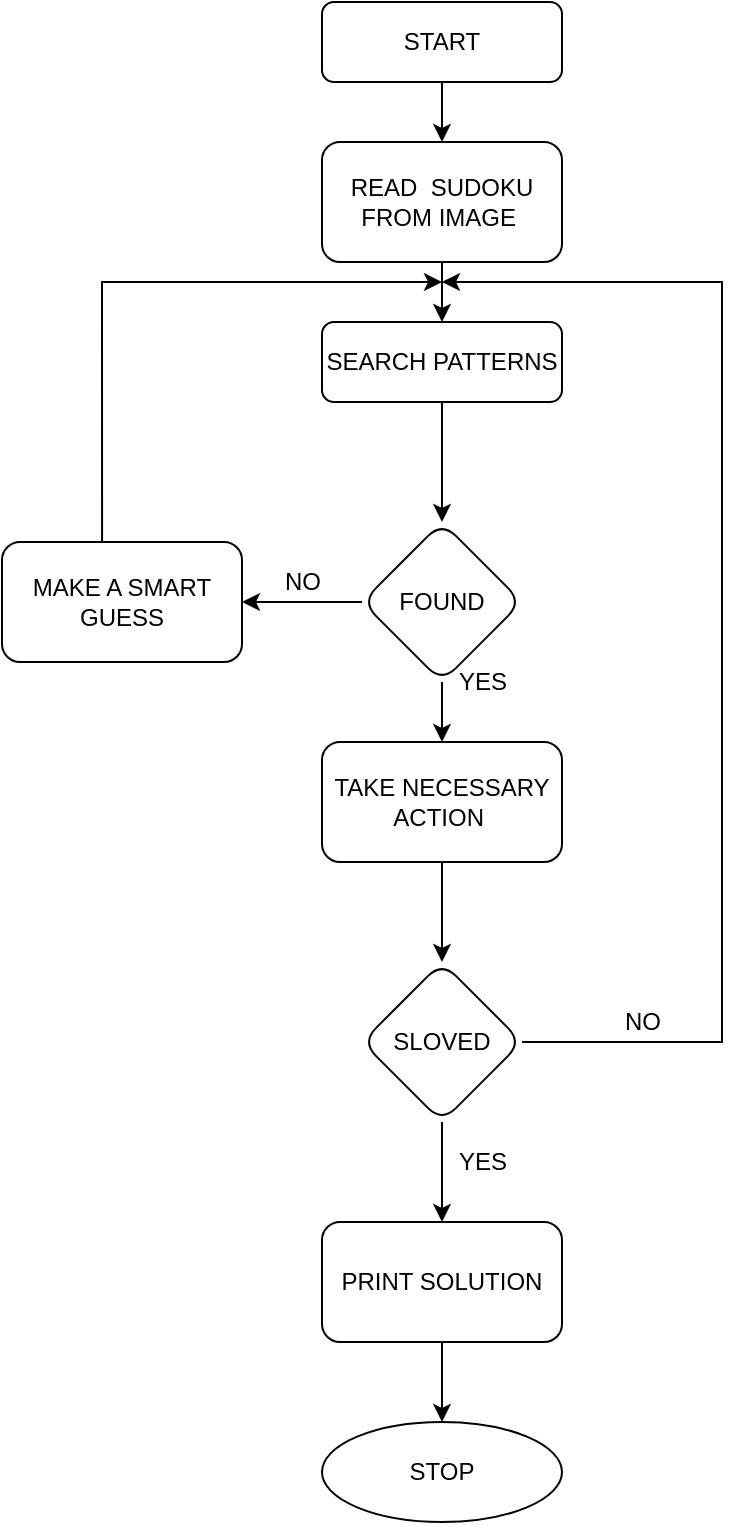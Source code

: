 <mxfile version="16.5.2" type="github">
  <diagram id="C5RBs43oDa-KdzZeNtuy" name="Page-1">
    <mxGraphModel dx="2158" dy="958" grid="1" gridSize="10" guides="1" tooltips="1" connect="1" arrows="1" fold="1" page="1" pageScale="1" pageWidth="827" pageHeight="1169" math="0" shadow="0">
      <root>
        <mxCell id="WIyWlLk6GJQsqaUBKTNV-0" />
        <mxCell id="WIyWlLk6GJQsqaUBKTNV-1" parent="WIyWlLk6GJQsqaUBKTNV-0" />
        <mxCell id="FtJ4bmjxKlJCK6Qqfcgx-3" value="" style="edgeStyle=orthogonalEdgeStyle;rounded=0;orthogonalLoop=1;jettySize=auto;html=1;" edge="1" parent="WIyWlLk6GJQsqaUBKTNV-1" source="WIyWlLk6GJQsqaUBKTNV-3" target="FtJ4bmjxKlJCK6Qqfcgx-0">
          <mxGeometry relative="1" as="geometry" />
        </mxCell>
        <mxCell id="WIyWlLk6GJQsqaUBKTNV-3" value="START" style="rounded=1;whiteSpace=wrap;html=1;fontSize=12;glass=0;strokeWidth=1;shadow=0;" parent="WIyWlLk6GJQsqaUBKTNV-1" vertex="1">
          <mxGeometry x="360" y="80" width="120" height="40" as="geometry" />
        </mxCell>
        <mxCell id="FtJ4bmjxKlJCK6Qqfcgx-6" value="" style="edgeStyle=orthogonalEdgeStyle;rounded=0;orthogonalLoop=1;jettySize=auto;html=1;" edge="1" parent="WIyWlLk6GJQsqaUBKTNV-1" source="WIyWlLk6GJQsqaUBKTNV-12" target="FtJ4bmjxKlJCK6Qqfcgx-5">
          <mxGeometry relative="1" as="geometry" />
        </mxCell>
        <mxCell id="WIyWlLk6GJQsqaUBKTNV-12" value="SEARCH PATTERNS" style="rounded=1;whiteSpace=wrap;html=1;fontSize=12;glass=0;strokeWidth=1;shadow=0;" parent="WIyWlLk6GJQsqaUBKTNV-1" vertex="1">
          <mxGeometry x="360" y="240" width="120" height="40" as="geometry" />
        </mxCell>
        <mxCell id="FtJ4bmjxKlJCK6Qqfcgx-4" value="" style="edgeStyle=orthogonalEdgeStyle;rounded=0;orthogonalLoop=1;jettySize=auto;html=1;" edge="1" parent="WIyWlLk6GJQsqaUBKTNV-1" source="FtJ4bmjxKlJCK6Qqfcgx-0" target="WIyWlLk6GJQsqaUBKTNV-12">
          <mxGeometry relative="1" as="geometry" />
        </mxCell>
        <mxCell id="FtJ4bmjxKlJCK6Qqfcgx-0" value="READ&amp;nbsp; SUDOKU&lt;br&gt;FROM IMAGE&amp;nbsp;" style="rounded=1;whiteSpace=wrap;html=1;" vertex="1" parent="WIyWlLk6GJQsqaUBKTNV-1">
          <mxGeometry x="360" y="150" width="120" height="60" as="geometry" />
        </mxCell>
        <mxCell id="FtJ4bmjxKlJCK6Qqfcgx-8" value="" style="edgeStyle=orthogonalEdgeStyle;rounded=0;orthogonalLoop=1;jettySize=auto;html=1;" edge="1" parent="WIyWlLk6GJQsqaUBKTNV-1" source="FtJ4bmjxKlJCK6Qqfcgx-5" target="FtJ4bmjxKlJCK6Qqfcgx-7">
          <mxGeometry relative="1" as="geometry" />
        </mxCell>
        <mxCell id="FtJ4bmjxKlJCK6Qqfcgx-10" value="" style="edgeStyle=orthogonalEdgeStyle;rounded=0;orthogonalLoop=1;jettySize=auto;html=1;" edge="1" parent="WIyWlLk6GJQsqaUBKTNV-1" source="FtJ4bmjxKlJCK6Qqfcgx-5" target="FtJ4bmjxKlJCK6Qqfcgx-9">
          <mxGeometry relative="1" as="geometry" />
        </mxCell>
        <mxCell id="FtJ4bmjxKlJCK6Qqfcgx-5" value="FOUND" style="rhombus;whiteSpace=wrap;html=1;rounded=1;glass=0;strokeWidth=1;shadow=0;" vertex="1" parent="WIyWlLk6GJQsqaUBKTNV-1">
          <mxGeometry x="380" y="340" width="80" height="80" as="geometry" />
        </mxCell>
        <mxCell id="FtJ4bmjxKlJCK6Qqfcgx-17" value="" style="edgeStyle=orthogonalEdgeStyle;rounded=0;orthogonalLoop=1;jettySize=auto;html=1;" edge="1" parent="WIyWlLk6GJQsqaUBKTNV-1" source="FtJ4bmjxKlJCK6Qqfcgx-7" target="FtJ4bmjxKlJCK6Qqfcgx-16">
          <mxGeometry relative="1" as="geometry" />
        </mxCell>
        <mxCell id="FtJ4bmjxKlJCK6Qqfcgx-7" value="TAKE NECESSARY ACTION&amp;nbsp;" style="whiteSpace=wrap;html=1;rounded=1;glass=0;strokeWidth=1;shadow=0;" vertex="1" parent="WIyWlLk6GJQsqaUBKTNV-1">
          <mxGeometry x="360" y="450" width="120" height="60" as="geometry" />
        </mxCell>
        <mxCell id="FtJ4bmjxKlJCK6Qqfcgx-9" value="MAKE A SMART GUESS" style="whiteSpace=wrap;html=1;rounded=1;glass=0;strokeWidth=1;shadow=0;" vertex="1" parent="WIyWlLk6GJQsqaUBKTNV-1">
          <mxGeometry x="200" y="350" width="120" height="60" as="geometry" />
        </mxCell>
        <mxCell id="FtJ4bmjxKlJCK6Qqfcgx-13" value="" style="endArrow=classic;html=1;rounded=0;exitX=0.417;exitY=0;exitDx=0;exitDy=0;exitPerimeter=0;" edge="1" parent="WIyWlLk6GJQsqaUBKTNV-1" source="FtJ4bmjxKlJCK6Qqfcgx-9">
          <mxGeometry width="50" height="50" relative="1" as="geometry">
            <mxPoint x="250" y="340" as="sourcePoint" />
            <mxPoint x="420" y="220" as="targetPoint" />
            <Array as="points">
              <mxPoint x="250" y="220" />
            </Array>
          </mxGeometry>
        </mxCell>
        <mxCell id="FtJ4bmjxKlJCK6Qqfcgx-14" value="NO" style="text;html=1;align=center;verticalAlign=middle;resizable=0;points=[];autosize=1;strokeColor=none;fillColor=none;" vertex="1" parent="WIyWlLk6GJQsqaUBKTNV-1">
          <mxGeometry x="335" y="360" width="30" height="20" as="geometry" />
        </mxCell>
        <mxCell id="FtJ4bmjxKlJCK6Qqfcgx-15" value="YES" style="text;html=1;align=center;verticalAlign=middle;resizable=0;points=[];autosize=1;strokeColor=none;fillColor=none;" vertex="1" parent="WIyWlLk6GJQsqaUBKTNV-1">
          <mxGeometry x="420" y="410" width="40" height="20" as="geometry" />
        </mxCell>
        <mxCell id="FtJ4bmjxKlJCK6Qqfcgx-19" value="" style="edgeStyle=orthogonalEdgeStyle;rounded=0;orthogonalLoop=1;jettySize=auto;html=1;" edge="1" parent="WIyWlLk6GJQsqaUBKTNV-1" source="FtJ4bmjxKlJCK6Qqfcgx-16" target="FtJ4bmjxKlJCK6Qqfcgx-18">
          <mxGeometry relative="1" as="geometry" />
        </mxCell>
        <mxCell id="FtJ4bmjxKlJCK6Qqfcgx-16" value="SLOVED" style="rhombus;whiteSpace=wrap;html=1;rounded=1;glass=0;strokeWidth=1;shadow=0;" vertex="1" parent="WIyWlLk6GJQsqaUBKTNV-1">
          <mxGeometry x="380" y="560" width="80" height="80" as="geometry" />
        </mxCell>
        <mxCell id="FtJ4bmjxKlJCK6Qqfcgx-21" value="" style="edgeStyle=orthogonalEdgeStyle;rounded=0;orthogonalLoop=1;jettySize=auto;html=1;" edge="1" parent="WIyWlLk6GJQsqaUBKTNV-1" source="FtJ4bmjxKlJCK6Qqfcgx-18" target="FtJ4bmjxKlJCK6Qqfcgx-20">
          <mxGeometry relative="1" as="geometry" />
        </mxCell>
        <mxCell id="FtJ4bmjxKlJCK6Qqfcgx-18" value="PRINT SOLUTION" style="rounded=1;whiteSpace=wrap;html=1;glass=0;strokeWidth=1;shadow=0;" vertex="1" parent="WIyWlLk6GJQsqaUBKTNV-1">
          <mxGeometry x="360" y="690" width="120" height="60" as="geometry" />
        </mxCell>
        <mxCell id="FtJ4bmjxKlJCK6Qqfcgx-20" value="STOP" style="ellipse;whiteSpace=wrap;html=1;rounded=1;glass=0;strokeWidth=1;shadow=0;" vertex="1" parent="WIyWlLk6GJQsqaUBKTNV-1">
          <mxGeometry x="360" y="790" width="120" height="50" as="geometry" />
        </mxCell>
        <mxCell id="FtJ4bmjxKlJCK6Qqfcgx-22" value="" style="endArrow=classic;html=1;rounded=0;exitX=1;exitY=0.5;exitDx=0;exitDy=0;" edge="1" parent="WIyWlLk6GJQsqaUBKTNV-1" source="FtJ4bmjxKlJCK6Qqfcgx-16">
          <mxGeometry width="50" height="50" relative="1" as="geometry">
            <mxPoint x="480" y="610" as="sourcePoint" />
            <mxPoint x="420" y="220" as="targetPoint" />
            <Array as="points">
              <mxPoint x="560" y="600" />
              <mxPoint x="560" y="220" />
            </Array>
          </mxGeometry>
        </mxCell>
        <mxCell id="FtJ4bmjxKlJCK6Qqfcgx-23" value="NO" style="text;html=1;align=center;verticalAlign=middle;resizable=0;points=[];autosize=1;strokeColor=none;fillColor=none;" vertex="1" parent="WIyWlLk6GJQsqaUBKTNV-1">
          <mxGeometry x="505" y="580" width="30" height="20" as="geometry" />
        </mxCell>
        <mxCell id="FtJ4bmjxKlJCK6Qqfcgx-24" value="YES" style="text;html=1;align=center;verticalAlign=middle;resizable=0;points=[];autosize=1;strokeColor=none;fillColor=none;" vertex="1" parent="WIyWlLk6GJQsqaUBKTNV-1">
          <mxGeometry x="420" y="650" width="40" height="20" as="geometry" />
        </mxCell>
      </root>
    </mxGraphModel>
  </diagram>
</mxfile>
